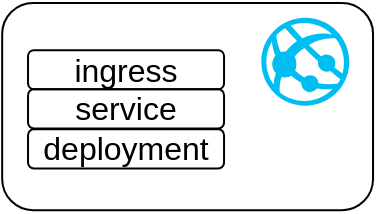 <mxfile version="16.4.0" type="device"><diagram id="Ek2zlSivL4psOZfrWpg4" name="Page-1"><mxGraphModel dx="1106" dy="1929" grid="1" gridSize="10" guides="1" tooltips="1" connect="1" arrows="1" fold="1" page="1" pageScale="1" pageWidth="850" pageHeight="1100" math="0" shadow="0"><root><mxCell id="0"/><mxCell id="1" parent="0"/><mxCell id="hUWq72U_Vk05F84siOYS-1" value="" style="rounded=1;whiteSpace=wrap;html=1;fillColor=none;container=0;" parent="1" vertex="1"><mxGeometry x="116.09" y="-198.52" width="185.43" height="103.61" as="geometry"/></mxCell><mxCell id="hUWq72U_Vk05F84siOYS-2" value="" style="verticalLabelPosition=bottom;html=1;verticalAlign=top;align=center;strokeColor=none;fillColor=#00BEF2;shape=mxgraph.azure.azure_website;pointerEvents=1;container=0;" parent="1" vertex="1"><mxGeometry x="245.66" y="-191.17" width="44" height="44" as="geometry"/></mxCell><mxCell id="hUWq72U_Vk05F84siOYS-3" value="deployment" style="rounded=1;whiteSpace=wrap;html=1;fillColor=none;container=0;fontSize=16;" parent="1" vertex="1"><mxGeometry x="129.02" y="-135.33" width="98" height="19.58" as="geometry"/></mxCell><mxCell id="hUWq72U_Vk05F84siOYS-4" value="ingress" style="rounded=1;whiteSpace=wrap;html=1;fillColor=none;container=0;fontSize=16;" parent="1" vertex="1"><mxGeometry x="129.02" y="-174.91" width="98" height="19.58" as="geometry"/></mxCell><mxCell id="hUWq72U_Vk05F84siOYS-5" value="service" style="rounded=1;whiteSpace=wrap;html=1;fillColor=none;container=0;fontSize=16;" parent="1" vertex="1"><mxGeometry x="129.02" y="-155.33" width="98" height="19.58" as="geometry"/></mxCell></root></mxGraphModel></diagram></mxfile>